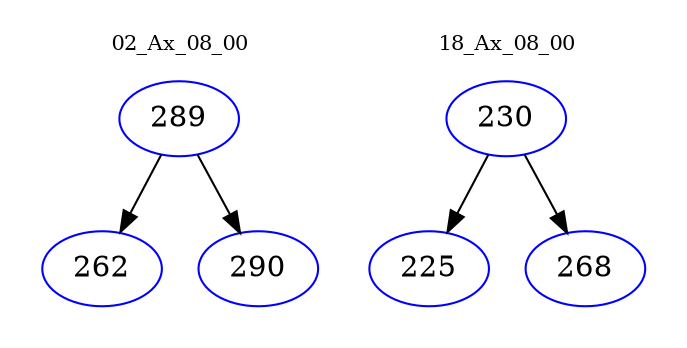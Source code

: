 digraph{
subgraph cluster_0 {
color = white
label = "02_Ax_08_00";
fontsize=10;
T0_289 [label="289", color="blue"]
T0_289 -> T0_262 [color="black"]
T0_262 [label="262", color="blue"]
T0_289 -> T0_290 [color="black"]
T0_290 [label="290", color="blue"]
}
subgraph cluster_1 {
color = white
label = "18_Ax_08_00";
fontsize=10;
T1_230 [label="230", color="blue"]
T1_230 -> T1_225 [color="black"]
T1_225 [label="225", color="blue"]
T1_230 -> T1_268 [color="black"]
T1_268 [label="268", color="blue"]
}
}
